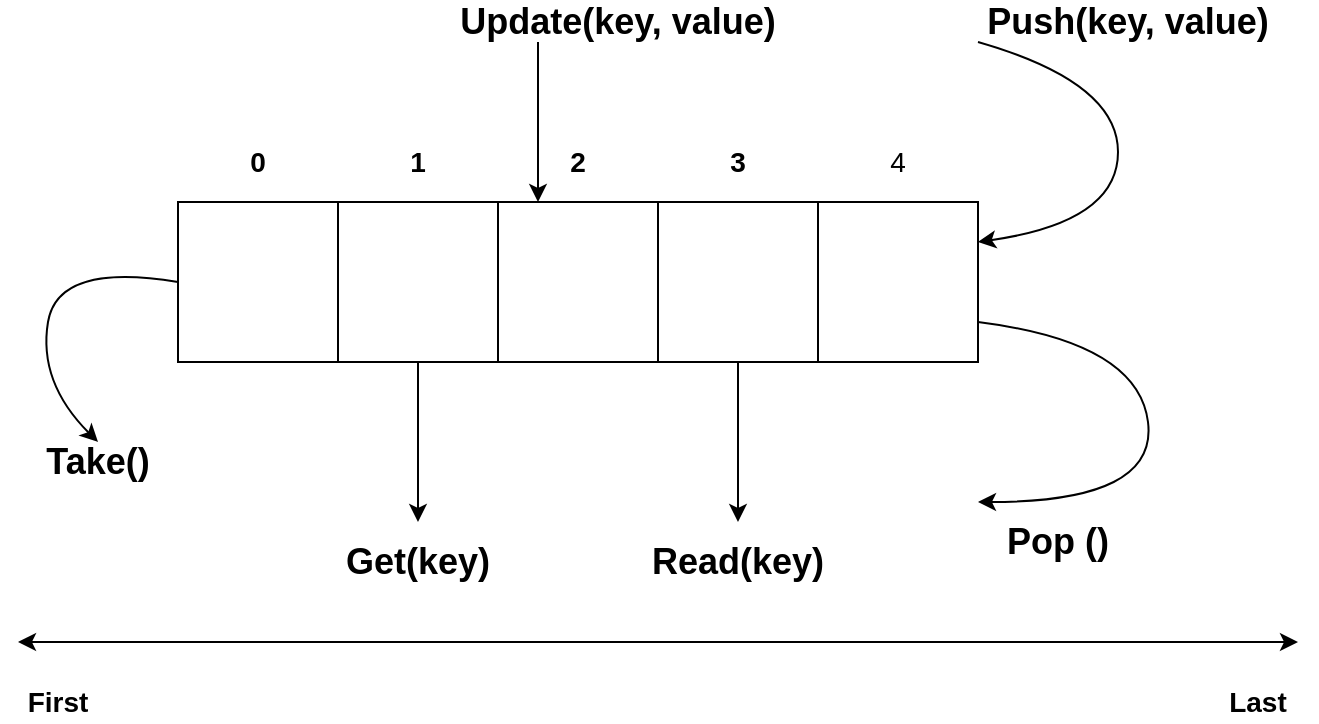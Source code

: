 <mxfile version="12.7.0" type="device"><diagram id="1iP0rvOP593rGRWjp0Fm" name="Page-1"><mxGraphModel dx="1422" dy="723" grid="1" gridSize="10" guides="1" tooltips="1" connect="1" arrows="1" fold="1" page="1" pageScale="1" pageWidth="827" pageHeight="1169" math="0" shadow="0"><root><mxCell id="0"/><mxCell id="1" parent="0"/><mxCell id="u8zSzuXhbpWRxAP-C7bj-1" value="" style="whiteSpace=wrap;html=1;aspect=fixed;" parent="1" vertex="1"><mxGeometry x="160" y="160" width="80" height="80" as="geometry"/></mxCell><mxCell id="u8zSzuXhbpWRxAP-C7bj-2" value="" style="whiteSpace=wrap;html=1;aspect=fixed;" parent="1" vertex="1"><mxGeometry x="240" y="160" width="80" height="80" as="geometry"/></mxCell><mxCell id="u8zSzuXhbpWRxAP-C7bj-3" value="" style="whiteSpace=wrap;html=1;aspect=fixed;" parent="1" vertex="1"><mxGeometry x="480" y="160" width="80" height="80" as="geometry"/></mxCell><mxCell id="u8zSzuXhbpWRxAP-C7bj-4" value="" style="whiteSpace=wrap;html=1;aspect=fixed;" parent="1" vertex="1"><mxGeometry x="400" y="160" width="80" height="80" as="geometry"/></mxCell><mxCell id="u8zSzuXhbpWRxAP-C7bj-5" value="" style="whiteSpace=wrap;html=1;aspect=fixed;" parent="1" vertex="1"><mxGeometry x="320" y="160" width="80" height="80" as="geometry"/></mxCell><mxCell id="u8zSzuXhbpWRxAP-C7bj-6" value="&lt;b&gt;&lt;font style=&quot;font-size: 14px&quot;&gt;0&lt;/font&gt;&lt;/b&gt;" style="text;html=1;strokeColor=none;fillColor=none;align=center;verticalAlign=middle;whiteSpace=wrap;rounded=0;" parent="1" vertex="1"><mxGeometry x="180" y="130" width="40" height="20" as="geometry"/></mxCell><mxCell id="u8zSzuXhbpWRxAP-C7bj-9" value="&lt;font style=&quot;font-size: 14px&quot;&gt;4&lt;/font&gt;" style="text;html=1;strokeColor=none;fillColor=none;align=center;verticalAlign=middle;whiteSpace=wrap;rounded=0;" parent="1" vertex="1"><mxGeometry x="500" y="130" width="40" height="20" as="geometry"/></mxCell><mxCell id="u8zSzuXhbpWRxAP-C7bj-12" value="&lt;b&gt;&lt;font style=&quot;font-size: 14px&quot;&gt;3&lt;/font&gt;&lt;/b&gt;" style="text;html=1;strokeColor=none;fillColor=none;align=center;verticalAlign=middle;whiteSpace=wrap;rounded=0;" parent="1" vertex="1"><mxGeometry x="420" y="130" width="40" height="20" as="geometry"/></mxCell><mxCell id="u8zSzuXhbpWRxAP-C7bj-13" value="&lt;b&gt;&lt;font style=&quot;font-size: 14px&quot;&gt;2&lt;/font&gt;&lt;/b&gt;" style="text;html=1;strokeColor=none;fillColor=none;align=center;verticalAlign=middle;whiteSpace=wrap;rounded=0;" parent="1" vertex="1"><mxGeometry x="340" y="130" width="40" height="20" as="geometry"/></mxCell><mxCell id="u8zSzuXhbpWRxAP-C7bj-14" value="&lt;b&gt;&lt;font style=&quot;font-size: 14px&quot;&gt;1&lt;/font&gt;&lt;/b&gt;" style="text;html=1;strokeColor=none;fillColor=none;align=center;verticalAlign=middle;whiteSpace=wrap;rounded=0;" parent="1" vertex="1"><mxGeometry x="260" y="130" width="40" height="20" as="geometry"/></mxCell><mxCell id="u8zSzuXhbpWRxAP-C7bj-15" value="" style="curved=1;endArrow=classic;html=1;entryX=1;entryY=0.25;entryDx=0;entryDy=0;endSize=6;" parent="1" target="u8zSzuXhbpWRxAP-C7bj-3" edge="1"><mxGeometry width="50" height="50" relative="1" as="geometry"><mxPoint x="560" y="80" as="sourcePoint"/><mxPoint x="660" y="50" as="targetPoint"/><Array as="points"><mxPoint x="630" y="100"/><mxPoint x="630" y="170"/></Array></mxGeometry></mxCell><mxCell id="u8zSzuXhbpWRxAP-C7bj-16" value="" style="curved=1;endArrow=classic;html=1;exitX=1;exitY=0.75;exitDx=0;exitDy=0;" parent="1" source="u8zSzuXhbpWRxAP-C7bj-3" edge="1"><mxGeometry width="50" height="50" relative="1" as="geometry"><mxPoint x="570" y="270" as="sourcePoint"/><mxPoint x="560" y="310" as="targetPoint"/><Array as="points"><mxPoint x="640" y="230"/><mxPoint x="650" y="310"/></Array></mxGeometry></mxCell><mxCell id="u8zSzuXhbpWRxAP-C7bj-17" value="&lt;font style=&quot;font-size: 18px&quot;&gt;&lt;b&gt;Push(key, value)&lt;/b&gt;&lt;/font&gt;" style="text;html=1;strokeColor=none;fillColor=none;align=center;verticalAlign=middle;whiteSpace=wrap;rounded=0;" parent="1" vertex="1"><mxGeometry x="560" y="60" width="150" height="20" as="geometry"/></mxCell><mxCell id="u8zSzuXhbpWRxAP-C7bj-20" value="&lt;font style=&quot;font-size: 18px&quot;&gt;&lt;b&gt;Pop ()&lt;/b&gt;&lt;/font&gt;" style="text;html=1;strokeColor=none;fillColor=none;align=center;verticalAlign=middle;whiteSpace=wrap;rounded=0;" parent="1" vertex="1"><mxGeometry x="560" y="320" width="80" height="20" as="geometry"/></mxCell><mxCell id="u8zSzuXhbpWRxAP-C7bj-22" value="" style="curved=1;endArrow=classic;html=1;exitX=0;exitY=0.5;exitDx=0;exitDy=0;" parent="1" source="u8zSzuXhbpWRxAP-C7bj-1" edge="1"><mxGeometry width="50" height="50" relative="1" as="geometry"><mxPoint x="70" y="430" as="sourcePoint"/><mxPoint x="120" y="280" as="targetPoint"/><Array as="points"><mxPoint x="100" y="190"/><mxPoint x="90" y="250"/></Array></mxGeometry></mxCell><mxCell id="u8zSzuXhbpWRxAP-C7bj-23" value="&lt;font style=&quot;font-size: 18px&quot;&gt;&lt;b&gt;Take()&lt;/b&gt;&lt;/font&gt;" style="text;html=1;strokeColor=none;fillColor=none;align=center;verticalAlign=middle;whiteSpace=wrap;rounded=0;" parent="1" vertex="1"><mxGeometry x="80" y="280" width="80" height="20" as="geometry"/></mxCell><mxCell id="u8zSzuXhbpWRxAP-C7bj-24" value="" style="endArrow=classic;html=1;exitX=0.5;exitY=1;exitDx=0;exitDy=0;" parent="1" source="u8zSzuXhbpWRxAP-C7bj-2" edge="1"><mxGeometry width="50" height="50" relative="1" as="geometry"><mxPoint x="80" y="410" as="sourcePoint"/><mxPoint x="280" y="320" as="targetPoint"/></mxGeometry></mxCell><mxCell id="u8zSzuXhbpWRxAP-C7bj-25" value="&lt;font style=&quot;font-size: 18px&quot;&gt;&lt;b&gt;Get(key)&lt;/b&gt;&lt;/font&gt;" style="text;html=1;strokeColor=none;fillColor=none;align=center;verticalAlign=middle;whiteSpace=wrap;rounded=0;" parent="1" vertex="1"><mxGeometry x="240" y="330" width="80" height="20" as="geometry"/></mxCell><mxCell id="u8zSzuXhbpWRxAP-C7bj-26" value="&lt;font style=&quot;font-size: 18px&quot;&gt;&lt;b&gt;Read(key)&lt;/b&gt;&lt;/font&gt;" style="text;html=1;strokeColor=none;fillColor=none;align=center;verticalAlign=middle;whiteSpace=wrap;rounded=0;" parent="1" vertex="1"><mxGeometry x="400" y="330" width="80" height="20" as="geometry"/></mxCell><mxCell id="u8zSzuXhbpWRxAP-C7bj-27" value="" style="endArrow=classic;html=1;exitX=0.5;exitY=1;exitDx=0;exitDy=0;" parent="1" source="u8zSzuXhbpWRxAP-C7bj-4" edge="1"><mxGeometry width="50" height="50" relative="1" as="geometry"><mxPoint x="290" y="250" as="sourcePoint"/><mxPoint x="440" y="320" as="targetPoint"/></mxGeometry></mxCell><mxCell id="u8zSzuXhbpWRxAP-C7bj-28" value="" style="endArrow=classic;startArrow=classic;html=1;jumpSize=50;" parent="1" edge="1"><mxGeometry width="50" height="50" relative="1" as="geometry"><mxPoint x="80" y="380" as="sourcePoint"/><mxPoint x="720" y="380" as="targetPoint"/><Array as="points"><mxPoint x="410" y="380"/></Array></mxGeometry></mxCell><mxCell id="u8zSzuXhbpWRxAP-C7bj-29" value="&lt;font style=&quot;font-size: 14px&quot;&gt;&lt;b&gt;First&lt;/b&gt;&lt;/font&gt;" style="text;html=1;strokeColor=none;fillColor=none;align=center;verticalAlign=middle;whiteSpace=wrap;rounded=0;" parent="1" vertex="1"><mxGeometry x="80" y="400" width="40" height="20" as="geometry"/></mxCell><mxCell id="u8zSzuXhbpWRxAP-C7bj-30" value="&lt;font style=&quot;font-size: 14px&quot;&gt;&lt;b&gt;Last&lt;/b&gt;&lt;/font&gt;" style="text;html=1;strokeColor=none;fillColor=none;align=center;verticalAlign=middle;whiteSpace=wrap;rounded=0;" parent="1" vertex="1"><mxGeometry x="680" y="400" width="40" height="20" as="geometry"/></mxCell><mxCell id="-FpBA0xZQQctI5p-nE1s-1" value="&lt;font style=&quot;font-size: 18px&quot;&gt;&lt;b&gt;Update(key, value)&lt;/b&gt;&lt;/font&gt;" style="text;html=1;strokeColor=none;fillColor=none;align=center;verticalAlign=middle;whiteSpace=wrap;rounded=0;" vertex="1" parent="1"><mxGeometry x="300" y="60" width="160" height="20" as="geometry"/></mxCell><mxCell id="-FpBA0xZQQctI5p-nE1s-5" value="" style="endArrow=classic;html=1;exitX=0.25;exitY=1;exitDx=0;exitDy=0;entryX=0.25;entryY=0;entryDx=0;entryDy=0;" edge="1" parent="1" source="-FpBA0xZQQctI5p-nE1s-1" target="u8zSzuXhbpWRxAP-C7bj-5"><mxGeometry width="50" height="50" relative="1" as="geometry"><mxPoint x="270" y="550" as="sourcePoint"/><mxPoint x="320" y="500" as="targetPoint"/></mxGeometry></mxCell></root></mxGraphModel></diagram></mxfile>